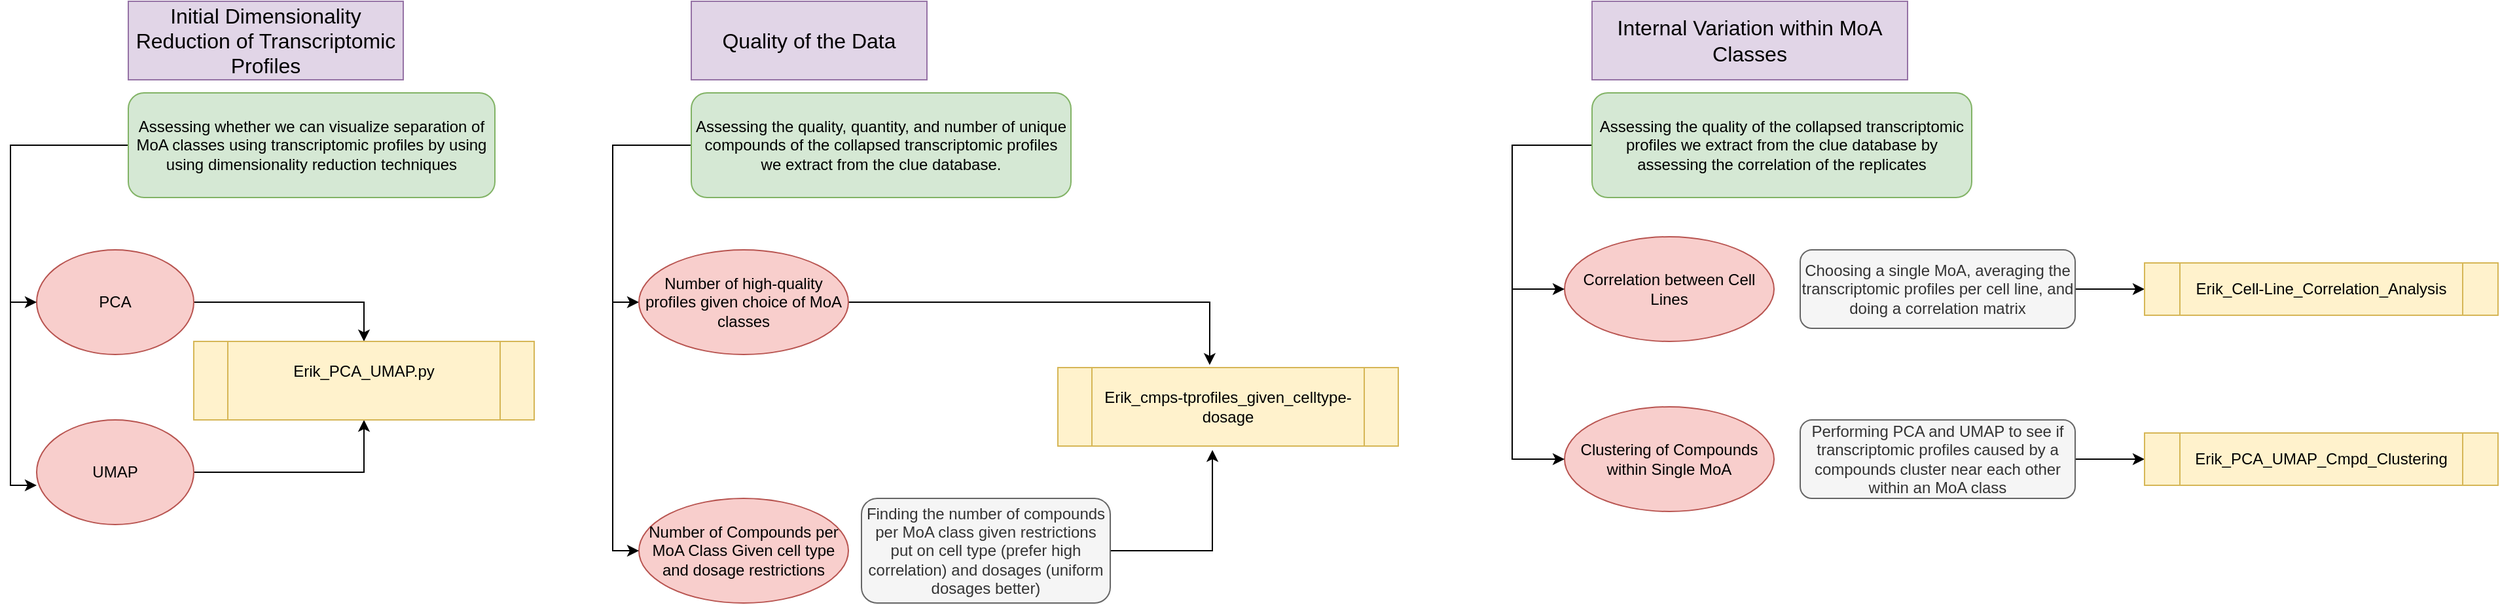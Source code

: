 <mxfile version="21.1.8" type="github">
  <diagram id="6dKqERXotfZ60ivdcI1Y" name="Page-1">
    <mxGraphModel dx="2122" dy="715" grid="1" gridSize="10" guides="1" tooltips="1" connect="1" arrows="1" fold="1" page="1" pageScale="1" pageWidth="850" pageHeight="1100" math="0" shadow="0">
      <root>
        <mxCell id="0" />
        <mxCell id="1" parent="0" />
        <mxCell id="Iul-wUf45ReHOHg2lYzj-1" value="&lt;font style=&quot;font-size: 13px;&quot;&gt;&lt;font style=&quot;font-size: 14px;&quot;&gt;&lt;font style=&quot;font-size: 15px;&quot;&gt;&lt;font style=&quot;font-size: 16px;&quot;&gt;Initial Dimensionality Reduction of Transcriptomic Profiles&lt;/font&gt;&lt;/font&gt;&lt;/font&gt;&lt;/font&gt;" style="rounded=0;whiteSpace=wrap;html=1;fillColor=#e1d5e7;strokeColor=#9673a6;" parent="1" vertex="1">
          <mxGeometry x="90" y="100" width="210" height="60" as="geometry" />
        </mxCell>
        <mxCell id="Iul-wUf45ReHOHg2lYzj-36" style="edgeStyle=orthogonalEdgeStyle;rounded=0;orthogonalLoop=1;jettySize=auto;html=1;exitX=1;exitY=0.5;exitDx=0;exitDy=0;entryX=0.5;entryY=1;entryDx=0;entryDy=0;fontSize=16;" parent="1" source="Iul-wUf45ReHOHg2lYzj-2" target="Iul-wUf45ReHOHg2lYzj-21" edge="1">
          <mxGeometry relative="1" as="geometry" />
        </mxCell>
        <mxCell id="Iul-wUf45ReHOHg2lYzj-2" value="UMAP" style="ellipse;whiteSpace=wrap;html=1;fillColor=#f8cecc;strokeColor=#b85450;" parent="1" vertex="1">
          <mxGeometry x="20" y="420" width="120" height="80" as="geometry" />
        </mxCell>
        <mxCell id="Iul-wUf45ReHOHg2lYzj-35" style="edgeStyle=orthogonalEdgeStyle;rounded=0;orthogonalLoop=1;jettySize=auto;html=1;exitX=1;exitY=0.5;exitDx=0;exitDy=0;entryX=0.5;entryY=0;entryDx=0;entryDy=0;fontSize=16;" parent="1" source="Iul-wUf45ReHOHg2lYzj-3" target="Iul-wUf45ReHOHg2lYzj-21" edge="1">
          <mxGeometry relative="1" as="geometry" />
        </mxCell>
        <mxCell id="Iul-wUf45ReHOHg2lYzj-3" value="PCA" style="ellipse;whiteSpace=wrap;html=1;fillColor=#f8cecc;strokeColor=#b85450;" parent="1" vertex="1">
          <mxGeometry x="20" y="290" width="120" height="80" as="geometry" />
        </mxCell>
        <mxCell id="Iul-wUf45ReHOHg2lYzj-4" value="&lt;font style=&quot;font-size: 13px;&quot;&gt;&lt;font style=&quot;font-size: 14px;&quot;&gt;&lt;font style=&quot;font-size: 15px;&quot;&gt;&lt;font style=&quot;font-size: 16px;&quot;&gt;Quality of the Data&lt;/font&gt;&lt;/font&gt;&lt;/font&gt;&lt;/font&gt;" style="rounded=0;whiteSpace=wrap;html=1;fillColor=#e1d5e7;strokeColor=#9673a6;" parent="1" vertex="1">
          <mxGeometry x="520" y="100" width="180" height="60" as="geometry" />
        </mxCell>
        <mxCell id="Iul-wUf45ReHOHg2lYzj-6" value="&lt;div style=&quot;font-size: 16px;&quot;&gt;&lt;font style=&quot;font-size: 16px;&quot;&gt;Internal Variation within MoA Classes &lt;br&gt;&lt;/font&gt;&lt;/div&gt;" style="rounded=0;whiteSpace=wrap;html=1;fillColor=#e1d5e7;strokeColor=#9673a6;" parent="1" vertex="1">
          <mxGeometry x="1208" y="100" width="241" height="60" as="geometry" />
        </mxCell>
        <mxCell id="Iul-wUf45ReHOHg2lYzj-7" value="Correlation between Cell Lines" style="ellipse;whiteSpace=wrap;html=1;fillColor=#f8cecc;strokeColor=#b85450;" parent="1" vertex="1">
          <mxGeometry x="1187" y="280" width="160" height="80" as="geometry" />
        </mxCell>
        <mxCell id="Iul-wUf45ReHOHg2lYzj-8" value="Clustering of Compounds within Single MoA" style="ellipse;whiteSpace=wrap;html=1;fillColor=#f8cecc;strokeColor=#b85450;" parent="1" vertex="1">
          <mxGeometry x="1187" y="410" width="160" height="80" as="geometry" />
        </mxCell>
        <mxCell id="Iul-wUf45ReHOHg2lYzj-9" value="Number of Compounds per MoA Class Given cell type and dosage restrictions" style="ellipse;whiteSpace=wrap;html=1;fillColor=#f8cecc;strokeColor=#b85450;" parent="1" vertex="1">
          <mxGeometry x="480" y="480" width="160" height="80" as="geometry" />
        </mxCell>
        <mxCell id="Iul-wUf45ReHOHg2lYzj-27" style="edgeStyle=orthogonalEdgeStyle;rounded=0;orthogonalLoop=1;jettySize=auto;html=1;entryX=0;entryY=0.5;entryDx=0;entryDy=0;fontSize=16;" parent="1" source="Iul-wUf45ReHOHg2lYzj-10" target="Iul-wUf45ReHOHg2lYzj-3" edge="1">
          <mxGeometry relative="1" as="geometry">
            <Array as="points">
              <mxPoint y="210" />
              <mxPoint y="330" />
            </Array>
          </mxGeometry>
        </mxCell>
        <mxCell id="Iul-wUf45ReHOHg2lYzj-28" style="edgeStyle=orthogonalEdgeStyle;rounded=0;orthogonalLoop=1;jettySize=auto;html=1;entryX=0;entryY=0.625;entryDx=0;entryDy=0;entryPerimeter=0;fontSize=16;" parent="1" target="Iul-wUf45ReHOHg2lYzj-2" edge="1">
          <mxGeometry relative="1" as="geometry">
            <mxPoint x="90" y="210" as="sourcePoint" />
            <Array as="points">
              <mxPoint y="210" />
              <mxPoint y="470" />
            </Array>
          </mxGeometry>
        </mxCell>
        <mxCell id="Iul-wUf45ReHOHg2lYzj-10" value="Assessing whether we can visualize separation of MoA classes using transcriptomic profiles by using using dimensionality reduction techniques " style="rounded=1;whiteSpace=wrap;html=1;fillColor=#d5e8d4;strokeColor=#82b366;" parent="1" vertex="1">
          <mxGeometry x="90" y="170" width="280" height="80" as="geometry" />
        </mxCell>
        <mxCell id="Iul-wUf45ReHOHg2lYzj-33" style="edgeStyle=orthogonalEdgeStyle;rounded=0;orthogonalLoop=1;jettySize=auto;html=1;exitX=0;exitY=0.5;exitDx=0;exitDy=0;entryX=0;entryY=0.5;entryDx=0;entryDy=0;fontSize=16;" parent="1" source="Iul-wUf45ReHOHg2lYzj-11" target="Iul-wUf45ReHOHg2lYzj-30" edge="1">
          <mxGeometry relative="1" as="geometry" />
        </mxCell>
        <mxCell id="Iul-wUf45ReHOHg2lYzj-34" style="edgeStyle=orthogonalEdgeStyle;rounded=0;orthogonalLoop=1;jettySize=auto;html=1;exitX=0;exitY=0.5;exitDx=0;exitDy=0;entryX=0;entryY=0.5;entryDx=0;entryDy=0;fontSize=16;" parent="1" source="Iul-wUf45ReHOHg2lYzj-11" target="Iul-wUf45ReHOHg2lYzj-9" edge="1">
          <mxGeometry relative="1" as="geometry">
            <mxPoint x="670" y="580" as="targetPoint" />
          </mxGeometry>
        </mxCell>
        <mxCell id="Iul-wUf45ReHOHg2lYzj-11" value="Assessing the quality, quantity, and number of unique compounds of the collapsed transcriptomic profiles we extract from the clue database." style="rounded=1;whiteSpace=wrap;html=1;fillColor=#d5e8d4;strokeColor=#82b366;" parent="1" vertex="1">
          <mxGeometry x="520" y="170" width="290" height="80" as="geometry" />
        </mxCell>
        <mxCell id="Iul-wUf45ReHOHg2lYzj-24" style="edgeStyle=orthogonalEdgeStyle;rounded=0;orthogonalLoop=1;jettySize=auto;html=1;exitX=0;exitY=0.5;exitDx=0;exitDy=0;entryX=0;entryY=0.5;entryDx=0;entryDy=0;" parent="1" source="Iul-wUf45ReHOHg2lYzj-12" target="Iul-wUf45ReHOHg2lYzj-7" edge="1">
          <mxGeometry relative="1" as="geometry">
            <Array as="points">
              <mxPoint x="1147" y="210" />
              <mxPoint x="1147" y="320" />
            </Array>
          </mxGeometry>
        </mxCell>
        <mxCell id="Iul-wUf45ReHOHg2lYzj-25" style="edgeStyle=orthogonalEdgeStyle;rounded=0;orthogonalLoop=1;jettySize=auto;html=1;exitX=0;exitY=0.5;exitDx=0;exitDy=0;entryX=0;entryY=0.5;entryDx=0;entryDy=0;" parent="1" source="Iul-wUf45ReHOHg2lYzj-12" target="Iul-wUf45ReHOHg2lYzj-8" edge="1">
          <mxGeometry relative="1" as="geometry">
            <Array as="points">
              <mxPoint x="1147" y="210" />
              <mxPoint x="1147" y="450" />
            </Array>
          </mxGeometry>
        </mxCell>
        <mxCell id="Iul-wUf45ReHOHg2lYzj-12" value="Assessing the quality of the collapsed transcriptomic profiles we extract from the clue database by assessing the correlation of the replicates" style="rounded=1;whiteSpace=wrap;html=1;fillColor=#d5e8d4;strokeColor=#82b366;" parent="1" vertex="1">
          <mxGeometry x="1208" y="170" width="290" height="80" as="geometry" />
        </mxCell>
        <mxCell id="UaHGkKU4Zz1T-c0Y4Oti-6" style="edgeStyle=orthogonalEdgeStyle;rounded=0;orthogonalLoop=1;jettySize=auto;html=1;exitX=1;exitY=0.5;exitDx=0;exitDy=0;entryX=0;entryY=0.5;entryDx=0;entryDy=0;" edge="1" parent="1" source="Iul-wUf45ReHOHg2lYzj-13" target="Iul-wUf45ReHOHg2lYzj-18">
          <mxGeometry relative="1" as="geometry" />
        </mxCell>
        <mxCell id="Iul-wUf45ReHOHg2lYzj-13" value="Choosing a single MoA, averaging the transcriptomic profiles per cell line, and doing a correlation matrix" style="rounded=1;whiteSpace=wrap;html=1;fillColor=#f5f5f5;fontColor=#333333;strokeColor=#666666;" parent="1" vertex="1">
          <mxGeometry x="1367" y="290" width="210" height="60" as="geometry" />
        </mxCell>
        <mxCell id="UaHGkKU4Zz1T-c0Y4Oti-10" style="edgeStyle=orthogonalEdgeStyle;rounded=0;orthogonalLoop=1;jettySize=auto;html=1;exitX=1;exitY=0.5;exitDx=0;exitDy=0;entryX=0;entryY=0.5;entryDx=0;entryDy=0;" edge="1" parent="1" source="Iul-wUf45ReHOHg2lYzj-14" target="UaHGkKU4Zz1T-c0Y4Oti-8">
          <mxGeometry relative="1" as="geometry" />
        </mxCell>
        <mxCell id="Iul-wUf45ReHOHg2lYzj-14" value="Performing PCA and UMAP to see if transcriptomic profiles caused by a compounds cluster near each other within an MoA class" style="rounded=1;whiteSpace=wrap;html=1;fillColor=#f5f5f5;fontColor=#333333;strokeColor=#666666;" parent="1" vertex="1">
          <mxGeometry x="1367" y="420" width="210" height="60" as="geometry" />
        </mxCell>
        <mxCell id="UaHGkKU4Zz1T-c0Y4Oti-5" style="edgeStyle=orthogonalEdgeStyle;rounded=0;orthogonalLoop=1;jettySize=auto;html=1;exitX=1;exitY=0.5;exitDx=0;exitDy=0;entryX=0.454;entryY=1.05;entryDx=0;entryDy=0;entryPerimeter=0;" edge="1" parent="1" source="Iul-wUf45ReHOHg2lYzj-15" target="UaHGkKU4Zz1T-c0Y4Oti-1">
          <mxGeometry relative="1" as="geometry">
            <mxPoint x="920" y="490" as="targetPoint" />
          </mxGeometry>
        </mxCell>
        <mxCell id="Iul-wUf45ReHOHg2lYzj-15" value="Finding the number of compounds per MoA class given restrictions put on cell type (prefer high correlation) and dosages (uniform dosages better)" style="rounded=1;whiteSpace=wrap;html=1;fillColor=#f5f5f5;fontColor=#333333;strokeColor=#666666;" parent="1" vertex="1">
          <mxGeometry x="650" y="480" width="190" height="80" as="geometry" />
        </mxCell>
        <mxCell id="Iul-wUf45ReHOHg2lYzj-18" value="Erik_Cell-Line_Correlation_Analysis" style="shape=process;whiteSpace=wrap;html=1;backgroundOutline=1;fillColor=#fff2cc;strokeColor=#d6b656;" parent="1" vertex="1">
          <mxGeometry x="1630" y="300" width="270" height="40" as="geometry" />
        </mxCell>
        <mxCell id="Iul-wUf45ReHOHg2lYzj-21" value="&lt;div&gt;Erik_PCA_UMAP.py&lt;/div&gt;&lt;div&gt;&lt;br&gt;&lt;/div&gt;" style="shape=process;whiteSpace=wrap;html=1;backgroundOutline=1;fillColor=#fff2cc;strokeColor=#d6b656;" parent="1" vertex="1">
          <mxGeometry x="140" y="360" width="260" height="60" as="geometry" />
        </mxCell>
        <mxCell id="UaHGkKU4Zz1T-c0Y4Oti-3" style="edgeStyle=orthogonalEdgeStyle;rounded=0;orthogonalLoop=1;jettySize=auto;html=1;entryX=0.446;entryY=-0.033;entryDx=0;entryDy=0;entryPerimeter=0;" edge="1" parent="1" source="Iul-wUf45ReHOHg2lYzj-30" target="UaHGkKU4Zz1T-c0Y4Oti-1">
          <mxGeometry relative="1" as="geometry" />
        </mxCell>
        <mxCell id="Iul-wUf45ReHOHg2lYzj-30" value="Number of high-quality profiles given choice of MoA classes" style="ellipse;whiteSpace=wrap;html=1;fillColor=#f8cecc;strokeColor=#b85450;" parent="1" vertex="1">
          <mxGeometry x="480" y="290" width="160" height="80" as="geometry" />
        </mxCell>
        <mxCell id="UaHGkKU4Zz1T-c0Y4Oti-1" value="Erik_cmps-tprofiles_given_celltype-dosage" style="shape=process;whiteSpace=wrap;html=1;backgroundOutline=1;fillColor=#fff2cc;strokeColor=#d6b656;" vertex="1" parent="1">
          <mxGeometry x="800" y="380" width="260" height="60" as="geometry" />
        </mxCell>
        <mxCell id="UaHGkKU4Zz1T-c0Y4Oti-8" value="Erik_PCA_UMAP_Cmpd_Clustering" style="shape=process;whiteSpace=wrap;html=1;backgroundOutline=1;fillColor=#fff2cc;strokeColor=#d6b656;" vertex="1" parent="1">
          <mxGeometry x="1630" y="430" width="270" height="40" as="geometry" />
        </mxCell>
      </root>
    </mxGraphModel>
  </diagram>
</mxfile>
